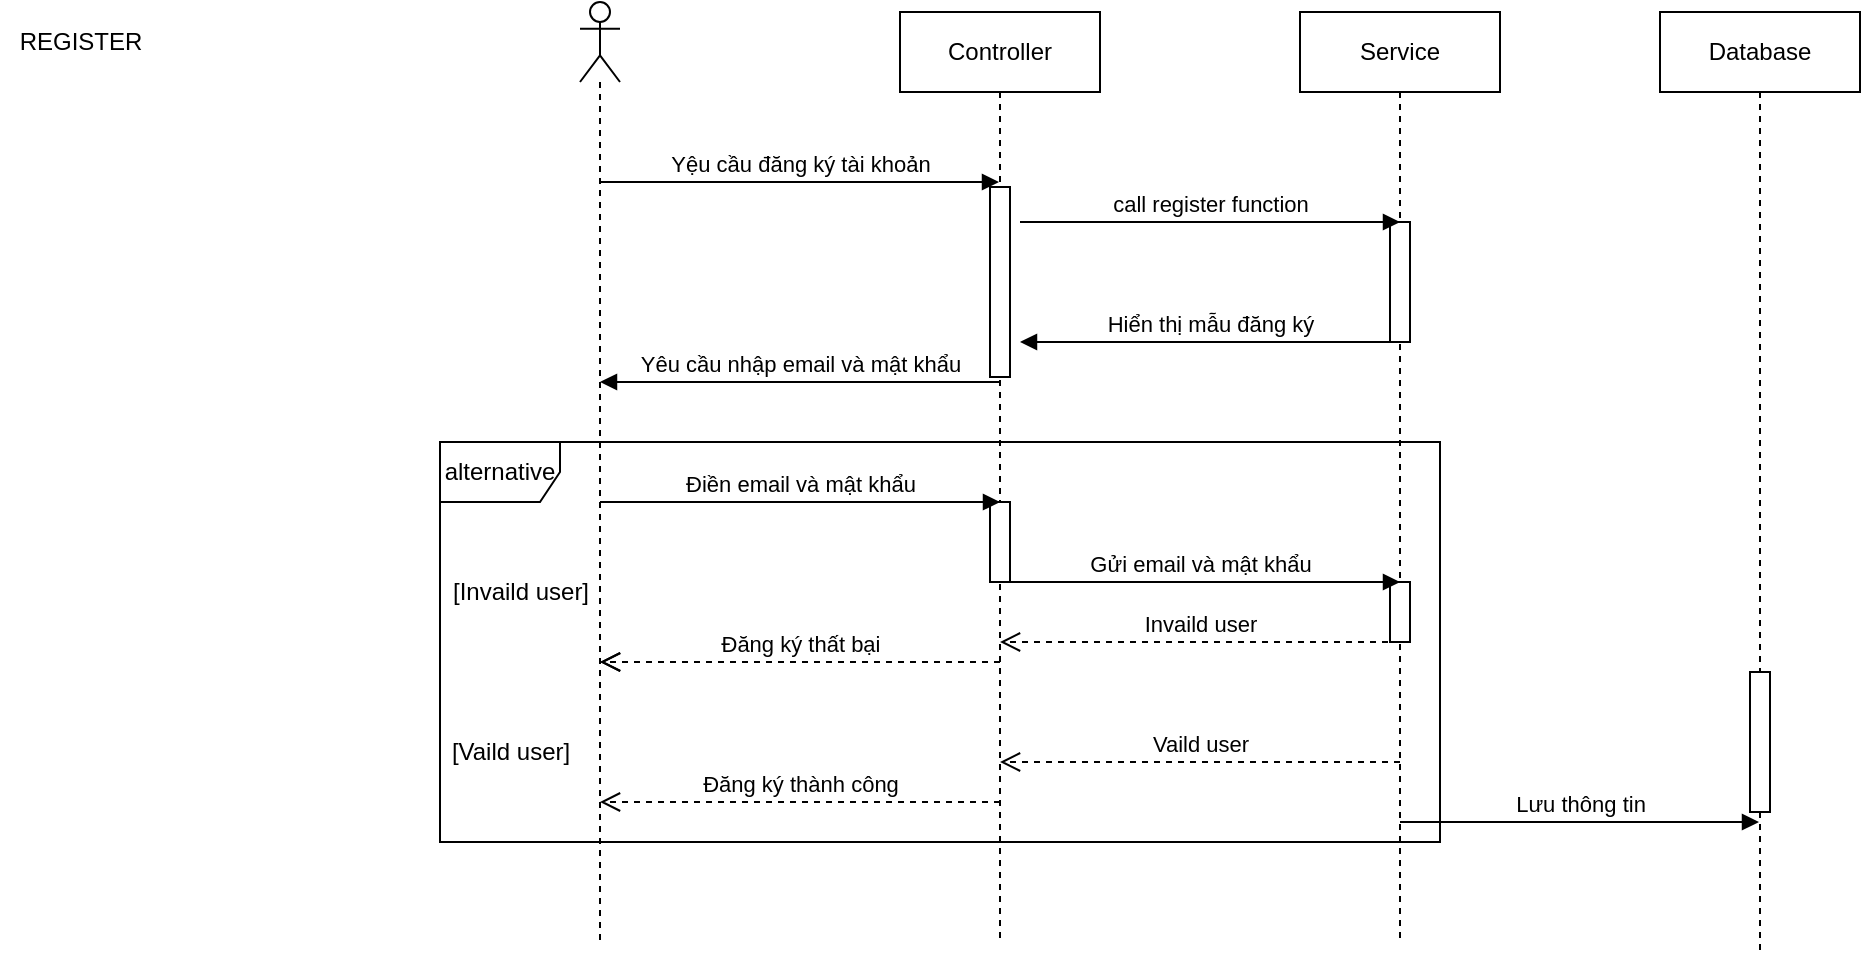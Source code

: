 <mxfile version="22.1.18" type="github">
  <diagram name="Trang-1" id="-a8Z6UhnuRNHjZpXbeR-">
    <mxGraphModel dx="1877" dy="565" grid="1" gridSize="10" guides="1" tooltips="1" connect="1" arrows="1" fold="1" page="1" pageScale="1" pageWidth="827" pageHeight="1169" math="0" shadow="0">
      <root>
        <mxCell id="0" />
        <mxCell id="1" parent="0" />
        <mxCell id="4mUNGZykfSJRsMWHa9BW-7" value="REGISTER&lt;br&gt;" style="text;html=1;align=center;verticalAlign=middle;resizable=0;points=[];autosize=1;strokeColor=none;fillColor=none;" vertex="1" parent="1">
          <mxGeometry x="-350" y="95" width="80" height="30" as="geometry" />
        </mxCell>
        <mxCell id="4mUNGZykfSJRsMWHa9BW-8" value="" style="shape=umlLifeline;perimeter=lifelinePerimeter;whiteSpace=wrap;html=1;container=1;dropTarget=0;collapsible=0;recursiveResize=0;outlineConnect=0;portConstraint=eastwest;newEdgeStyle={&quot;curved&quot;:0,&quot;rounded&quot;:0};participant=umlActor;" vertex="1" parent="1">
          <mxGeometry x="-60" y="90" width="20" height="470" as="geometry" />
        </mxCell>
        <mxCell id="4mUNGZykfSJRsMWHa9BW-9" value="Controller" style="shape=umlLifeline;perimeter=lifelinePerimeter;whiteSpace=wrap;html=1;container=1;dropTarget=0;collapsible=0;recursiveResize=0;outlineConnect=0;portConstraint=eastwest;newEdgeStyle={&quot;curved&quot;:0,&quot;rounded&quot;:0};" vertex="1" parent="1">
          <mxGeometry x="100" y="95" width="100" height="465" as="geometry" />
        </mxCell>
        <mxCell id="4mUNGZykfSJRsMWHa9BW-16" value="" style="html=1;points=[[0,0,0,0,5],[0,1,0,0,-5],[1,0,0,0,5],[1,1,0,0,-5]];perimeter=orthogonalPerimeter;outlineConnect=0;targetShapes=umlLifeline;portConstraint=eastwest;newEdgeStyle={&quot;curved&quot;:0,&quot;rounded&quot;:0};" vertex="1" parent="4mUNGZykfSJRsMWHa9BW-9">
          <mxGeometry x="45" y="87.5" width="10" height="95" as="geometry" />
        </mxCell>
        <mxCell id="4mUNGZykfSJRsMWHa9BW-21" value="" style="html=1;points=[[0,0,0,0,5],[0,1,0,0,-5],[1,0,0,0,5],[1,1,0,0,-5]];perimeter=orthogonalPerimeter;outlineConnect=0;targetShapes=umlLifeline;portConstraint=eastwest;newEdgeStyle={&quot;curved&quot;:0,&quot;rounded&quot;:0};" vertex="1" parent="4mUNGZykfSJRsMWHa9BW-9">
          <mxGeometry x="45" y="245" width="10" height="40" as="geometry" />
        </mxCell>
        <mxCell id="4mUNGZykfSJRsMWHa9BW-10" value="Service" style="shape=umlLifeline;perimeter=lifelinePerimeter;whiteSpace=wrap;html=1;container=1;dropTarget=0;collapsible=0;recursiveResize=0;outlineConnect=0;portConstraint=eastwest;newEdgeStyle={&quot;curved&quot;:0,&quot;rounded&quot;:0};" vertex="1" parent="1">
          <mxGeometry x="300" y="95" width="100" height="465" as="geometry" />
        </mxCell>
        <mxCell id="4mUNGZykfSJRsMWHa9BW-17" value="" style="html=1;points=[[0,0,0,0,5],[0,1,0,0,-5],[1,0,0,0,5],[1,1,0,0,-5]];perimeter=orthogonalPerimeter;outlineConnect=0;targetShapes=umlLifeline;portConstraint=eastwest;newEdgeStyle={&quot;curved&quot;:0,&quot;rounded&quot;:0};" vertex="1" parent="4mUNGZykfSJRsMWHa9BW-10">
          <mxGeometry x="45" y="105" width="10" height="60" as="geometry" />
        </mxCell>
        <mxCell id="4mUNGZykfSJRsMWHa9BW-22" value="" style="html=1;points=[[0,0,0,0,5],[0,1,0,0,-5],[1,0,0,0,5],[1,1,0,0,-5]];perimeter=orthogonalPerimeter;outlineConnect=0;targetShapes=umlLifeline;portConstraint=eastwest;newEdgeStyle={&quot;curved&quot;:0,&quot;rounded&quot;:0};" vertex="1" parent="4mUNGZykfSJRsMWHa9BW-10">
          <mxGeometry x="45" y="285" width="10" height="30" as="geometry" />
        </mxCell>
        <mxCell id="4mUNGZykfSJRsMWHa9BW-11" value="Database" style="shape=umlLifeline;perimeter=lifelinePerimeter;whiteSpace=wrap;html=1;container=1;dropTarget=0;collapsible=0;recursiveResize=0;outlineConnect=0;portConstraint=eastwest;newEdgeStyle={&quot;curved&quot;:0,&quot;rounded&quot;:0};" vertex="1" parent="1">
          <mxGeometry x="480" y="95" width="100" height="470" as="geometry" />
        </mxCell>
        <mxCell id="4mUNGZykfSJRsMWHa9BW-35" value="" style="html=1;points=[[0,0,0,0,5],[0,1,0,0,-5],[1,0,0,0,5],[1,1,0,0,-5]];perimeter=orthogonalPerimeter;outlineConnect=0;targetShapes=umlLifeline;portConstraint=eastwest;newEdgeStyle={&quot;curved&quot;:0,&quot;rounded&quot;:0};" vertex="1" parent="4mUNGZykfSJRsMWHa9BW-11">
          <mxGeometry x="45" y="330" width="10" height="70" as="geometry" />
        </mxCell>
        <mxCell id="4mUNGZykfSJRsMWHa9BW-12" value="Yệu cầu đăng ký tài khoản&lt;br&gt;" style="html=1;verticalAlign=bottom;endArrow=block;curved=0;rounded=0;" edge="1" parent="1" target="4mUNGZykfSJRsMWHa9BW-9">
          <mxGeometry width="80" relative="1" as="geometry">
            <mxPoint x="-50" y="180" as="sourcePoint" />
            <mxPoint x="30" y="190" as="targetPoint" />
          </mxGeometry>
        </mxCell>
        <mxCell id="4mUNGZykfSJRsMWHa9BW-13" value="call register function&lt;br&gt;" style="html=1;verticalAlign=bottom;endArrow=block;curved=0;rounded=0;" edge="1" parent="1">
          <mxGeometry width="80" relative="1" as="geometry">
            <mxPoint x="160" y="200" as="sourcePoint" />
            <mxPoint x="350" y="200" as="targetPoint" />
          </mxGeometry>
        </mxCell>
        <mxCell id="4mUNGZykfSJRsMWHa9BW-14" value="Hiển thị mẫu đăng ký" style="html=1;verticalAlign=bottom;endArrow=block;curved=0;rounded=0;" edge="1" parent="1">
          <mxGeometry width="80" relative="1" as="geometry">
            <mxPoint x="349.5" y="260" as="sourcePoint" />
            <mxPoint x="160" y="260" as="targetPoint" />
          </mxGeometry>
        </mxCell>
        <mxCell id="4mUNGZykfSJRsMWHa9BW-15" value="Yêu cầu nhập email và mật khẩu" style="html=1;verticalAlign=bottom;endArrow=block;curved=0;rounded=0;" edge="1" parent="1">
          <mxGeometry width="80" relative="1" as="geometry">
            <mxPoint x="150" y="280" as="sourcePoint" />
            <mxPoint x="-50" y="280" as="targetPoint" />
          </mxGeometry>
        </mxCell>
        <mxCell id="4mUNGZykfSJRsMWHa9BW-18" value="Điền email và mật khẩu&lt;br&gt;" style="html=1;verticalAlign=bottom;endArrow=block;curved=0;rounded=0;" edge="1" parent="1">
          <mxGeometry width="80" relative="1" as="geometry">
            <mxPoint x="-50" y="340" as="sourcePoint" />
            <mxPoint x="150" y="340" as="targetPoint" />
          </mxGeometry>
        </mxCell>
        <mxCell id="4mUNGZykfSJRsMWHa9BW-19" value="Gửi email và mật khẩu" style="html=1;verticalAlign=bottom;endArrow=block;curved=0;rounded=0;" edge="1" parent="1">
          <mxGeometry width="80" relative="1" as="geometry">
            <mxPoint x="150" y="380" as="sourcePoint" />
            <mxPoint x="350" y="380" as="targetPoint" />
          </mxGeometry>
        </mxCell>
        <mxCell id="4mUNGZykfSJRsMWHa9BW-20" value="Lưu thông tin" style="html=1;verticalAlign=bottom;endArrow=block;curved=0;rounded=0;" edge="1" parent="1">
          <mxGeometry width="80" relative="1" as="geometry">
            <mxPoint x="350" y="500" as="sourcePoint" />
            <mxPoint x="529.5" y="500" as="targetPoint" />
          </mxGeometry>
        </mxCell>
        <mxCell id="4mUNGZykfSJRsMWHa9BW-23" value="alternative" style="shape=umlFrame;whiteSpace=wrap;html=1;pointerEvents=0;" vertex="1" parent="1">
          <mxGeometry x="-130" y="310" width="500" height="200" as="geometry" />
        </mxCell>
        <mxCell id="4mUNGZykfSJRsMWHa9BW-24" value="Invaild user" style="html=1;verticalAlign=bottom;endArrow=open;dashed=1;endSize=8;curved=0;rounded=0;" edge="1" parent="1">
          <mxGeometry relative="1" as="geometry">
            <mxPoint x="350" y="410" as="sourcePoint" />
            <mxPoint x="150" y="410" as="targetPoint" />
          </mxGeometry>
        </mxCell>
        <mxCell id="4mUNGZykfSJRsMWHa9BW-25" value="Đăng ký thất bại" style="html=1;verticalAlign=bottom;endArrow=open;dashed=1;endSize=8;curved=0;rounded=0;" edge="1" parent="1">
          <mxGeometry relative="1" as="geometry">
            <mxPoint x="150" y="420" as="sourcePoint" />
            <mxPoint x="-50" y="420" as="targetPoint" />
          </mxGeometry>
        </mxCell>
        <mxCell id="4mUNGZykfSJRsMWHa9BW-26" value="[Invaild user]" style="text;html=1;align=center;verticalAlign=middle;resizable=0;points=[];autosize=1;strokeColor=none;fillColor=none;" vertex="1" parent="1">
          <mxGeometry x="-135" y="370" width="90" height="30" as="geometry" />
        </mxCell>
        <mxCell id="4mUNGZykfSJRsMWHa9BW-27" value="[Vaild user]" style="text;html=1;align=center;verticalAlign=middle;resizable=0;points=[];autosize=1;strokeColor=none;fillColor=none;" vertex="1" parent="1">
          <mxGeometry x="-135" y="450" width="80" height="30" as="geometry" />
        </mxCell>
        <mxCell id="4mUNGZykfSJRsMWHa9BW-28" value="Vaild user" style="html=1;verticalAlign=bottom;endArrow=open;dashed=1;endSize=8;curved=0;rounded=0;" edge="1" parent="1">
          <mxGeometry relative="1" as="geometry">
            <mxPoint x="350" y="470" as="sourcePoint" />
            <mxPoint x="150" y="470" as="targetPoint" />
          </mxGeometry>
        </mxCell>
        <mxCell id="4mUNGZykfSJRsMWHa9BW-29" value="Đăng ký thất bại" style="html=1;verticalAlign=bottom;endArrow=open;dashed=1;endSize=8;curved=0;rounded=0;" edge="1" parent="1">
          <mxGeometry relative="1" as="geometry">
            <mxPoint x="150" y="420" as="sourcePoint" />
            <mxPoint x="-50" y="420" as="targetPoint" />
          </mxGeometry>
        </mxCell>
        <mxCell id="4mUNGZykfSJRsMWHa9BW-30" value="Đăng ký thành công" style="html=1;verticalAlign=bottom;endArrow=open;dashed=1;endSize=8;curved=0;rounded=0;" edge="1" parent="1">
          <mxGeometry relative="1" as="geometry">
            <mxPoint x="150" y="490" as="sourcePoint" />
            <mxPoint x="-50" y="490" as="targetPoint" />
          </mxGeometry>
        </mxCell>
      </root>
    </mxGraphModel>
  </diagram>
</mxfile>
